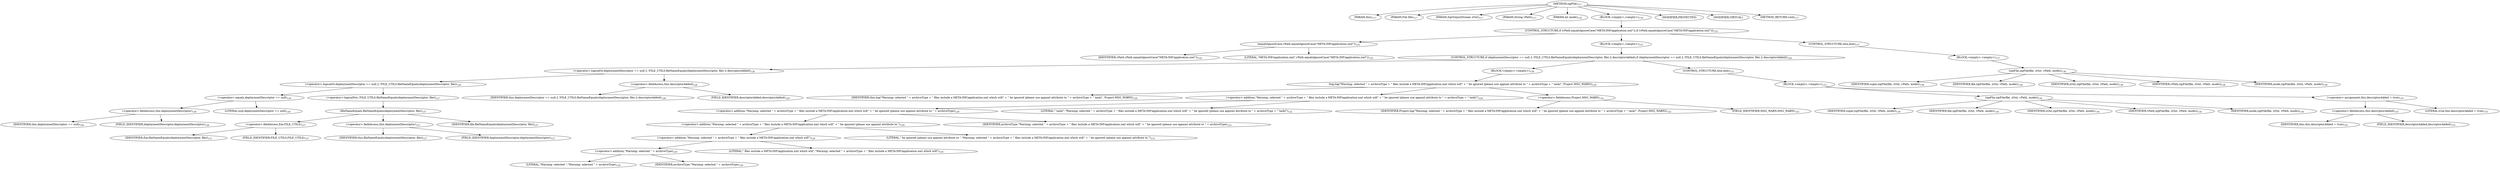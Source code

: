 digraph "zipFile" {  
"140" [label = <(METHOD,zipFile)<SUB>117</SUB>> ]
"13" [label = <(PARAM,this)<SUB>117</SUB>> ]
"141" [label = <(PARAM,File file)<SUB>117</SUB>> ]
"142" [label = <(PARAM,ZipOutputStream zOut)<SUB>117</SUB>> ]
"143" [label = <(PARAM,String vPath)<SUB>117</SUB>> ]
"144" [label = <(PARAM,int mode)<SUB>118</SUB>> ]
"145" [label = <(BLOCK,&lt;empty&gt;,&lt;empty&gt;)<SUB>119</SUB>> ]
"146" [label = <(CONTROL_STRUCTURE,if (vPath.equalsIgnoreCase(&quot;META-INF/application.xml&quot;)),if (vPath.equalsIgnoreCase(&quot;META-INF/application.xml&quot;)))<SUB>125</SUB>> ]
"147" [label = <(equalsIgnoreCase,vPath.equalsIgnoreCase(&quot;META-INF/application.xml&quot;))<SUB>125</SUB>> ]
"148" [label = <(IDENTIFIER,vPath,vPath.equalsIgnoreCase(&quot;META-INF/application.xml&quot;))<SUB>125</SUB>> ]
"149" [label = <(LITERAL,&quot;META-INF/application.xml&quot;,vPath.equalsIgnoreCase(&quot;META-INF/application.xml&quot;))<SUB>125</SUB>> ]
"150" [label = <(BLOCK,&lt;empty&gt;,&lt;empty&gt;)<SUB>125</SUB>> ]
"151" [label = <(CONTROL_STRUCTURE,if (deploymentDescriptor == null || !FILE_UTILS.fileNameEquals(deploymentDescriptor, file) || descriptorAdded),if (deploymentDescriptor == null || !FILE_UTILS.fileNameEquals(deploymentDescriptor, file) || descriptorAdded))<SUB>126</SUB>> ]
"152" [label = <(&lt;operator&gt;.logicalOr,deploymentDescriptor == null || !FILE_UTILS.fileNameEquals(deploymentDescriptor, file) || descriptorAdded)<SUB>126</SUB>> ]
"153" [label = <(&lt;operator&gt;.logicalOr,deploymentDescriptor == null || !FILE_UTILS.fileNameEquals(deploymentDescriptor, file))<SUB>126</SUB>> ]
"154" [label = <(&lt;operator&gt;.equals,deploymentDescriptor == null)<SUB>126</SUB>> ]
"155" [label = <(&lt;operator&gt;.fieldAccess,this.deploymentDescriptor)<SUB>126</SUB>> ]
"156" [label = <(IDENTIFIER,this,deploymentDescriptor == null)<SUB>126</SUB>> ]
"157" [label = <(FIELD_IDENTIFIER,deploymentDescriptor,deploymentDescriptor)<SUB>126</SUB>> ]
"158" [label = <(LITERAL,null,deploymentDescriptor == null)<SUB>126</SUB>> ]
"159" [label = <(&lt;operator&gt;.logicalNot,!FILE_UTILS.fileNameEquals(deploymentDescriptor, file))<SUB>127</SUB>> ]
"160" [label = <(fileNameEquals,fileNameEquals(deploymentDescriptor, file))<SUB>127</SUB>> ]
"161" [label = <(&lt;operator&gt;.fieldAccess,Ear.FILE_UTILS)<SUB>127</SUB>> ]
"162" [label = <(IDENTIFIER,Ear,fileNameEquals(deploymentDescriptor, file))<SUB>127</SUB>> ]
"163" [label = <(FIELD_IDENTIFIER,FILE_UTILS,FILE_UTILS)<SUB>127</SUB>> ]
"164" [label = <(&lt;operator&gt;.fieldAccess,this.deploymentDescriptor)<SUB>127</SUB>> ]
"165" [label = <(IDENTIFIER,this,fileNameEquals(deploymentDescriptor, file))<SUB>127</SUB>> ]
"166" [label = <(FIELD_IDENTIFIER,deploymentDescriptor,deploymentDescriptor)<SUB>127</SUB>> ]
"167" [label = <(IDENTIFIER,file,fileNameEquals(deploymentDescriptor, file))<SUB>127</SUB>> ]
"168" [label = <(&lt;operator&gt;.fieldAccess,this.descriptorAdded)<SUB>128</SUB>> ]
"169" [label = <(IDENTIFIER,this,deploymentDescriptor == null || !FILE_UTILS.fileNameEquals(deploymentDescriptor, file) || descriptorAdded)<SUB>128</SUB>> ]
"170" [label = <(FIELD_IDENTIFIER,descriptorAdded,descriptorAdded)<SUB>128</SUB>> ]
"171" [label = <(BLOCK,&lt;empty&gt;,&lt;empty&gt;)<SUB>128</SUB>> ]
"172" [label = <(log,log(&quot;Warning: selected &quot; + archiveType + &quot; files include a META-INF/application.xml which will&quot; + &quot; be ignored (please use appxml attribute to &quot; + archiveType + &quot; task)&quot;, Project.MSG_WARN))<SUB>129</SUB>> ]
"12" [label = <(IDENTIFIER,this,log(&quot;Warning: selected &quot; + archiveType + &quot; files include a META-INF/application.xml which will&quot; + &quot; be ignored (please use appxml attribute to &quot; + archiveType + &quot; task)&quot;, Project.MSG_WARN))<SUB>129</SUB>> ]
"173" [label = <(&lt;operator&gt;.addition,&quot;Warning: selected &quot; + archiveType + &quot; files include a META-INF/application.xml which will&quot; + &quot; be ignored (please use appxml attribute to &quot; + archiveType + &quot; task)&quot;)<SUB>129</SUB>> ]
"174" [label = <(&lt;operator&gt;.addition,&quot;Warning: selected &quot; + archiveType + &quot; files include a META-INF/application.xml which will&quot; + &quot; be ignored (please use appxml attribute to &quot; + archiveType)<SUB>129</SUB>> ]
"175" [label = <(&lt;operator&gt;.addition,&quot;Warning: selected &quot; + archiveType + &quot; files include a META-INF/application.xml which will&quot; + &quot; be ignored (please use appxml attribute to &quot;)<SUB>129</SUB>> ]
"176" [label = <(&lt;operator&gt;.addition,&quot;Warning: selected &quot; + archiveType + &quot; files include a META-INF/application.xml which will&quot;)<SUB>129</SUB>> ]
"177" [label = <(&lt;operator&gt;.addition,&quot;Warning: selected &quot; + archiveType)<SUB>129</SUB>> ]
"178" [label = <(LITERAL,&quot;Warning: selected &quot;,&quot;Warning: selected &quot; + archiveType)<SUB>129</SUB>> ]
"179" [label = <(IDENTIFIER,archiveType,&quot;Warning: selected &quot; + archiveType)<SUB>129</SUB>> ]
"180" [label = <(LITERAL,&quot; files include a META-INF/application.xml which will&quot;,&quot;Warning: selected &quot; + archiveType + &quot; files include a META-INF/application.xml which will&quot;)<SUB>130</SUB>> ]
"181" [label = <(LITERAL,&quot; be ignored (please use appxml attribute to &quot;,&quot;Warning: selected &quot; + archiveType + &quot; files include a META-INF/application.xml which will&quot; + &quot; be ignored (please use appxml attribute to &quot;)<SUB>131</SUB>> ]
"182" [label = <(IDENTIFIER,archiveType,&quot;Warning: selected &quot; + archiveType + &quot; files include a META-INF/application.xml which will&quot; + &quot; be ignored (please use appxml attribute to &quot; + archiveType)<SUB>132</SUB>> ]
"183" [label = <(LITERAL,&quot; task)&quot;,&quot;Warning: selected &quot; + archiveType + &quot; files include a META-INF/application.xml which will&quot; + &quot; be ignored (please use appxml attribute to &quot; + archiveType + &quot; task)&quot;)<SUB>132</SUB>> ]
"184" [label = <(&lt;operator&gt;.fieldAccess,Project.MSG_WARN)<SUB>132</SUB>> ]
"185" [label = <(IDENTIFIER,Project,log(&quot;Warning: selected &quot; + archiveType + &quot; files include a META-INF/application.xml which will&quot; + &quot; be ignored (please use appxml attribute to &quot; + archiveType + &quot; task)&quot;, Project.MSG_WARN))<SUB>132</SUB>> ]
"186" [label = <(FIELD_IDENTIFIER,MSG_WARN,MSG_WARN)<SUB>132</SUB>> ]
"187" [label = <(CONTROL_STRUCTURE,else,else)<SUB>133</SUB>> ]
"188" [label = <(BLOCK,&lt;empty&gt;,&lt;empty&gt;)<SUB>133</SUB>> ]
"189" [label = <(zipFile,zipFile(file, zOut, vPath, mode))<SUB>134</SUB>> ]
"190" [label = <(IDENTIFIER,super,zipFile(file, zOut, vPath, mode))<SUB>134</SUB>> ]
"191" [label = <(IDENTIFIER,file,zipFile(file, zOut, vPath, mode))<SUB>134</SUB>> ]
"192" [label = <(IDENTIFIER,zOut,zipFile(file, zOut, vPath, mode))<SUB>134</SUB>> ]
"193" [label = <(IDENTIFIER,vPath,zipFile(file, zOut, vPath, mode))<SUB>134</SUB>> ]
"194" [label = <(IDENTIFIER,mode,zipFile(file, zOut, vPath, mode))<SUB>134</SUB>> ]
"195" [label = <(&lt;operator&gt;.assignment,this.descriptorAdded = true)<SUB>135</SUB>> ]
"196" [label = <(&lt;operator&gt;.fieldAccess,this.descriptorAdded)<SUB>135</SUB>> ]
"197" [label = <(IDENTIFIER,this,this.descriptorAdded = true)<SUB>135</SUB>> ]
"198" [label = <(FIELD_IDENTIFIER,descriptorAdded,descriptorAdded)<SUB>135</SUB>> ]
"199" [label = <(LITERAL,true,this.descriptorAdded = true)<SUB>135</SUB>> ]
"200" [label = <(CONTROL_STRUCTURE,else,else)<SUB>137</SUB>> ]
"201" [label = <(BLOCK,&lt;empty&gt;,&lt;empty&gt;)<SUB>137</SUB>> ]
"202" [label = <(zipFile,zipFile(file, zOut, vPath, mode))<SUB>138</SUB>> ]
"203" [label = <(IDENTIFIER,super,zipFile(file, zOut, vPath, mode))<SUB>138</SUB>> ]
"204" [label = <(IDENTIFIER,file,zipFile(file, zOut, vPath, mode))<SUB>138</SUB>> ]
"205" [label = <(IDENTIFIER,zOut,zipFile(file, zOut, vPath, mode))<SUB>138</SUB>> ]
"206" [label = <(IDENTIFIER,vPath,zipFile(file, zOut, vPath, mode))<SUB>138</SUB>> ]
"207" [label = <(IDENTIFIER,mode,zipFile(file, zOut, vPath, mode))<SUB>138</SUB>> ]
"208" [label = <(MODIFIER,PROTECTED)> ]
"209" [label = <(MODIFIER,VIRTUAL)> ]
"210" [label = <(METHOD_RETURN,void)<SUB>117</SUB>> ]
  "140" -> "13" 
  "140" -> "141" 
  "140" -> "142" 
  "140" -> "143" 
  "140" -> "144" 
  "140" -> "145" 
  "140" -> "208" 
  "140" -> "209" 
  "140" -> "210" 
  "145" -> "146" 
  "146" -> "147" 
  "146" -> "150" 
  "146" -> "200" 
  "147" -> "148" 
  "147" -> "149" 
  "150" -> "151" 
  "151" -> "152" 
  "151" -> "171" 
  "151" -> "187" 
  "152" -> "153" 
  "152" -> "168" 
  "153" -> "154" 
  "153" -> "159" 
  "154" -> "155" 
  "154" -> "158" 
  "155" -> "156" 
  "155" -> "157" 
  "159" -> "160" 
  "160" -> "161" 
  "160" -> "164" 
  "160" -> "167" 
  "161" -> "162" 
  "161" -> "163" 
  "164" -> "165" 
  "164" -> "166" 
  "168" -> "169" 
  "168" -> "170" 
  "171" -> "172" 
  "172" -> "12" 
  "172" -> "173" 
  "172" -> "184" 
  "173" -> "174" 
  "173" -> "183" 
  "174" -> "175" 
  "174" -> "182" 
  "175" -> "176" 
  "175" -> "181" 
  "176" -> "177" 
  "176" -> "180" 
  "177" -> "178" 
  "177" -> "179" 
  "184" -> "185" 
  "184" -> "186" 
  "187" -> "188" 
  "188" -> "189" 
  "188" -> "195" 
  "189" -> "190" 
  "189" -> "191" 
  "189" -> "192" 
  "189" -> "193" 
  "189" -> "194" 
  "195" -> "196" 
  "195" -> "199" 
  "196" -> "197" 
  "196" -> "198" 
  "200" -> "201" 
  "201" -> "202" 
  "202" -> "203" 
  "202" -> "204" 
  "202" -> "205" 
  "202" -> "206" 
  "202" -> "207" 
}
